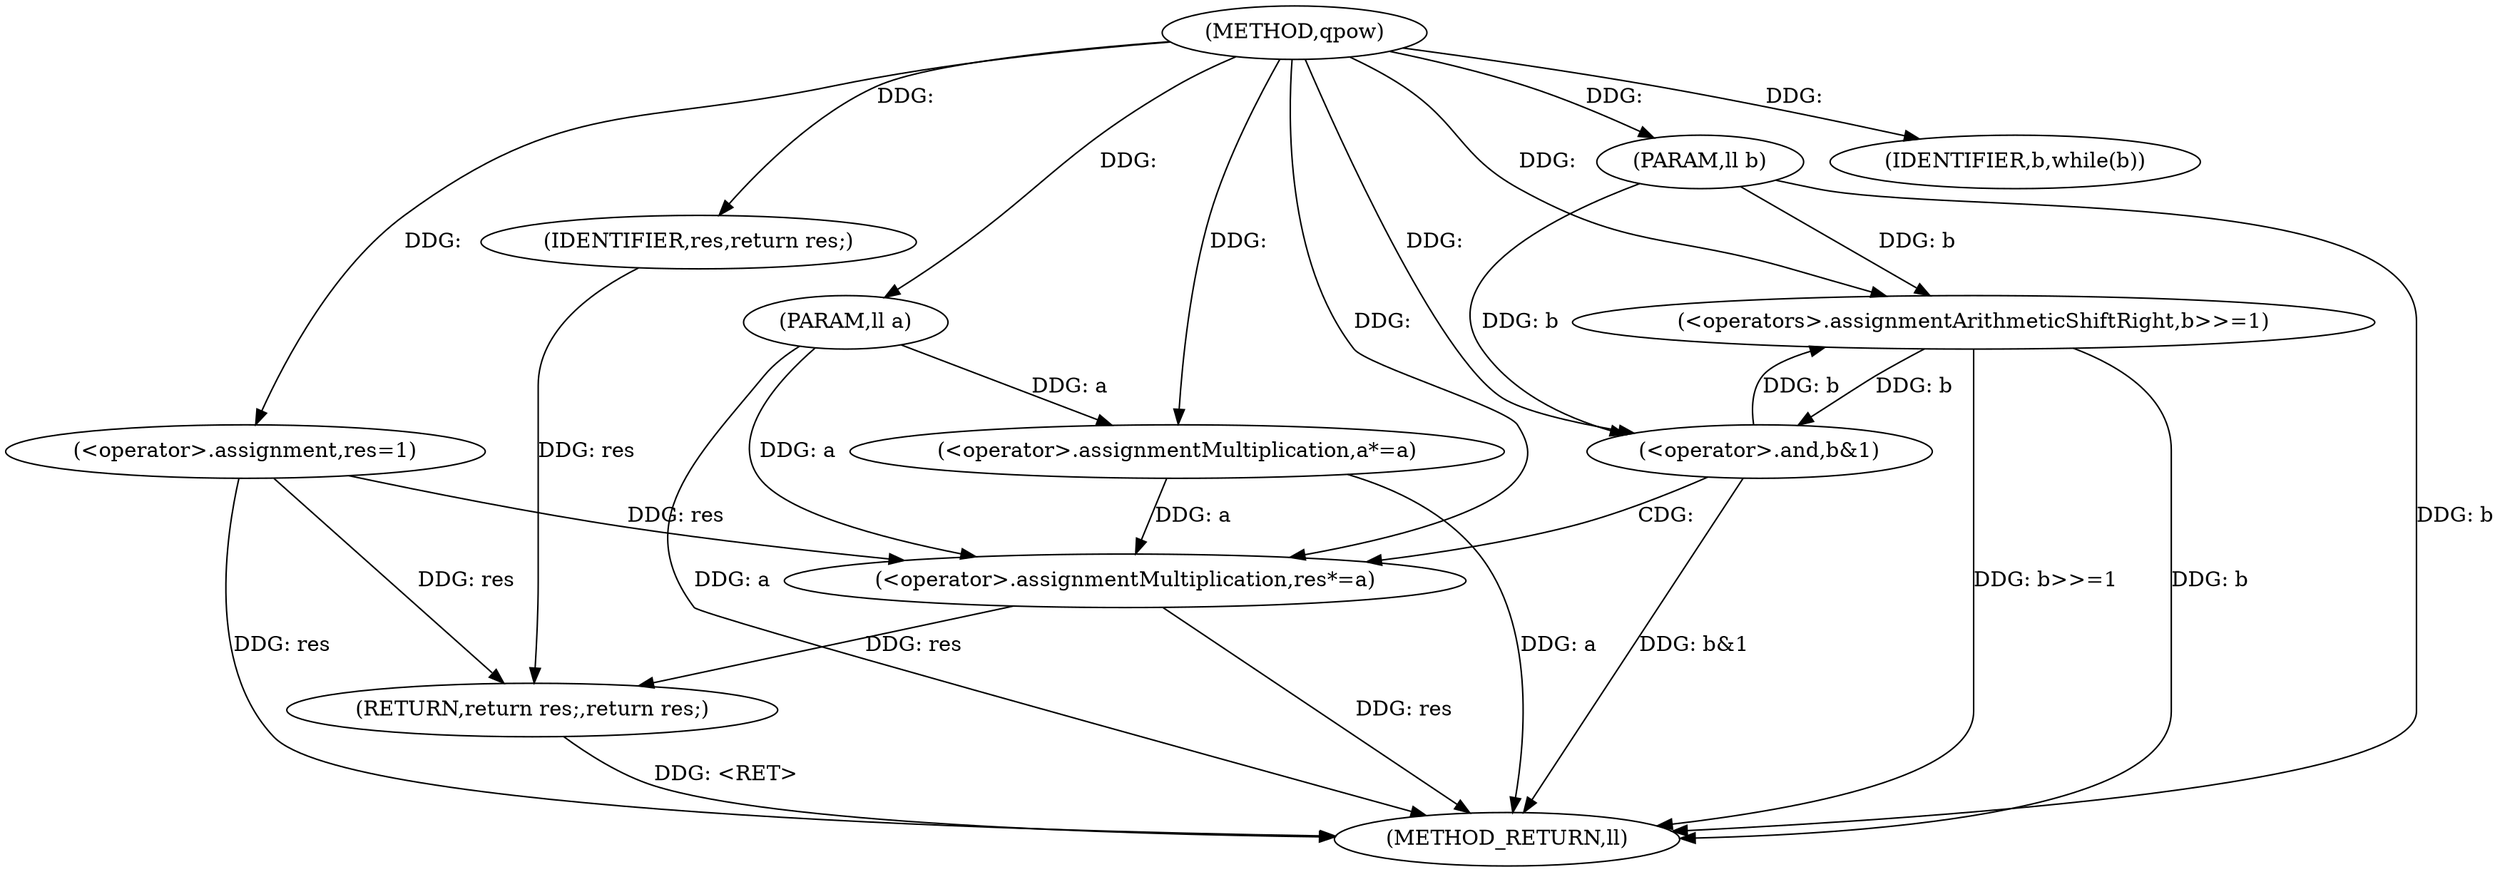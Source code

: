 digraph "qpow" {  
"1000171" [label = "(METHOD,qpow)" ]
"1000197" [label = "(METHOD_RETURN,ll)" ]
"1000172" [label = "(PARAM,ll a)" ]
"1000173" [label = "(PARAM,ll b)" ]
"1000176" [label = "(<operator>.assignment,res=1)" ]
"1000195" [label = "(RETURN,return res;,return res;)" ]
"1000180" [label = "(IDENTIFIER,b,while(b))" ]
"1000196" [label = "(IDENTIFIER,res,return res;)" ]
"1000189" [label = "(<operator>.assignmentMultiplication,a*=a)" ]
"1000192" [label = "(<operators>.assignmentArithmeticShiftRight,b>>=1)" ]
"1000183" [label = "(<operator>.and,b&1)" ]
"1000186" [label = "(<operator>.assignmentMultiplication,res*=a)" ]
  "1000172" -> "1000197"  [ label = "DDG: a"] 
  "1000173" -> "1000197"  [ label = "DDG: b"] 
  "1000176" -> "1000197"  [ label = "DDG: res"] 
  "1000183" -> "1000197"  [ label = "DDG: b&1"] 
  "1000186" -> "1000197"  [ label = "DDG: res"] 
  "1000189" -> "1000197"  [ label = "DDG: a"] 
  "1000192" -> "1000197"  [ label = "DDG: b"] 
  "1000192" -> "1000197"  [ label = "DDG: b>>=1"] 
  "1000195" -> "1000197"  [ label = "DDG: <RET>"] 
  "1000171" -> "1000172"  [ label = "DDG: "] 
  "1000171" -> "1000173"  [ label = "DDG: "] 
  "1000171" -> "1000176"  [ label = "DDG: "] 
  "1000196" -> "1000195"  [ label = "DDG: res"] 
  "1000176" -> "1000195"  [ label = "DDG: res"] 
  "1000186" -> "1000195"  [ label = "DDG: res"] 
  "1000171" -> "1000180"  [ label = "DDG: "] 
  "1000171" -> "1000196"  [ label = "DDG: "] 
  "1000172" -> "1000189"  [ label = "DDG: a"] 
  "1000171" -> "1000189"  [ label = "DDG: "] 
  "1000189" -> "1000186"  [ label = "DDG: a"] 
  "1000172" -> "1000186"  [ label = "DDG: a"] 
  "1000171" -> "1000186"  [ label = "DDG: "] 
  "1000183" -> "1000192"  [ label = "DDG: b"] 
  "1000173" -> "1000192"  [ label = "DDG: b"] 
  "1000171" -> "1000192"  [ label = "DDG: "] 
  "1000192" -> "1000183"  [ label = "DDG: b"] 
  "1000173" -> "1000183"  [ label = "DDG: b"] 
  "1000171" -> "1000183"  [ label = "DDG: "] 
  "1000176" -> "1000186"  [ label = "DDG: res"] 
  "1000183" -> "1000186"  [ label = "CDG: "] 
}

